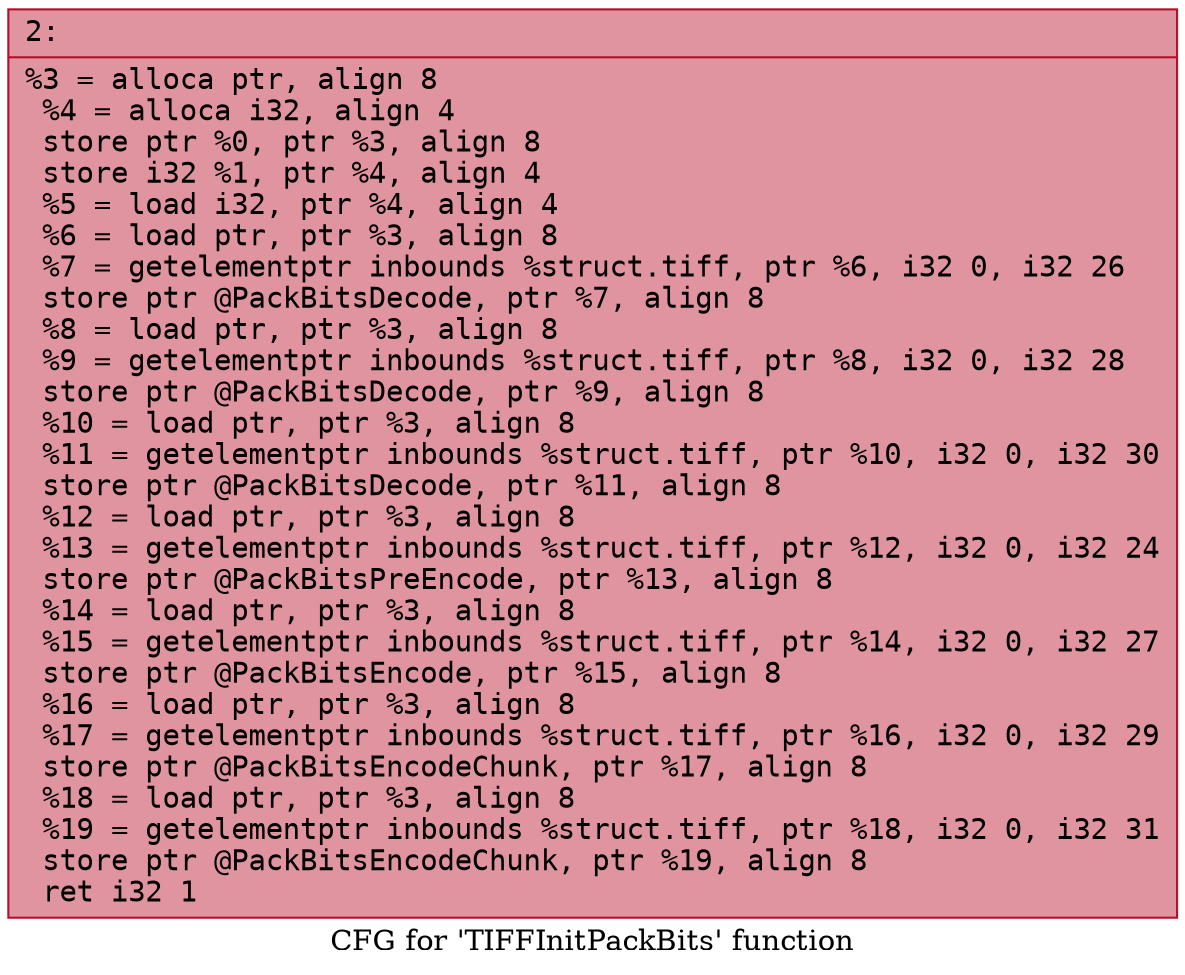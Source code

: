 digraph "CFG for 'TIFFInitPackBits' function" {
	label="CFG for 'TIFFInitPackBits' function";

	Node0x600003f71fe0 [shape=record,color="#b70d28ff", style=filled, fillcolor="#b70d2870" fontname="Courier",label="{2:\l|  %3 = alloca ptr, align 8\l  %4 = alloca i32, align 4\l  store ptr %0, ptr %3, align 8\l  store i32 %1, ptr %4, align 4\l  %5 = load i32, ptr %4, align 4\l  %6 = load ptr, ptr %3, align 8\l  %7 = getelementptr inbounds %struct.tiff, ptr %6, i32 0, i32 26\l  store ptr @PackBitsDecode, ptr %7, align 8\l  %8 = load ptr, ptr %3, align 8\l  %9 = getelementptr inbounds %struct.tiff, ptr %8, i32 0, i32 28\l  store ptr @PackBitsDecode, ptr %9, align 8\l  %10 = load ptr, ptr %3, align 8\l  %11 = getelementptr inbounds %struct.tiff, ptr %10, i32 0, i32 30\l  store ptr @PackBitsDecode, ptr %11, align 8\l  %12 = load ptr, ptr %3, align 8\l  %13 = getelementptr inbounds %struct.tiff, ptr %12, i32 0, i32 24\l  store ptr @PackBitsPreEncode, ptr %13, align 8\l  %14 = load ptr, ptr %3, align 8\l  %15 = getelementptr inbounds %struct.tiff, ptr %14, i32 0, i32 27\l  store ptr @PackBitsEncode, ptr %15, align 8\l  %16 = load ptr, ptr %3, align 8\l  %17 = getelementptr inbounds %struct.tiff, ptr %16, i32 0, i32 29\l  store ptr @PackBitsEncodeChunk, ptr %17, align 8\l  %18 = load ptr, ptr %3, align 8\l  %19 = getelementptr inbounds %struct.tiff, ptr %18, i32 0, i32 31\l  store ptr @PackBitsEncodeChunk, ptr %19, align 8\l  ret i32 1\l}"];
}
